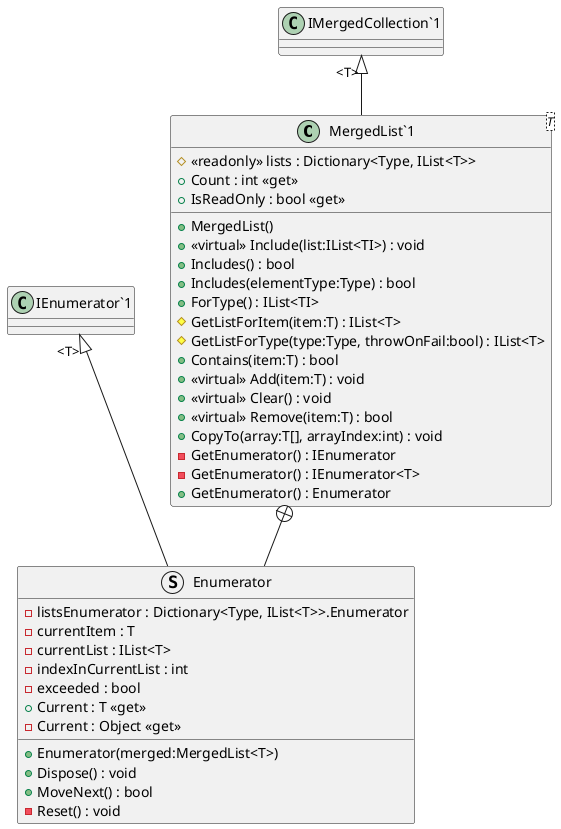 @startuml
class "MergedList`1"<T> {
    + MergedList()
    # <<readonly>> lists : Dictionary<Type, IList<T>>
    + Count : int <<get>>
    + IsReadOnly : bool <<get>>
    + <<virtual>> Include(list:IList<TI>) : void
    + Includes() : bool
    + Includes(elementType:Type) : bool
    + ForType() : IList<TI>
    # GetListForItem(item:T) : IList<T>
    # GetListForType(type:Type, throwOnFail:bool) : IList<T>
    + Contains(item:T) : bool
    + <<virtual>> Add(item:T) : void
    + <<virtual>> Clear() : void
    + <<virtual>> Remove(item:T) : bool
    + CopyTo(array:T[], arrayIndex:int) : void
    - GetEnumerator() : IEnumerator
    - GetEnumerator() : IEnumerator<T>
    + GetEnumerator() : Enumerator
}
struct Enumerator {
    - listsEnumerator : Dictionary<Type, IList<T>>.Enumerator
    - currentItem : T
    - currentList : IList<T>
    - indexInCurrentList : int
    - exceeded : bool
    + Enumerator(merged:MergedList<T>)
    + Dispose() : void
    + MoveNext() : bool
    + Current : T <<get>>
    - Current : Object <<get>>
    - Reset() : void
}
"IMergedCollection`1" "<T>" <|-- "MergedList`1"
"MergedList`1" +-- Enumerator
"IEnumerator`1" "<T>" <|-- Enumerator
@enduml
